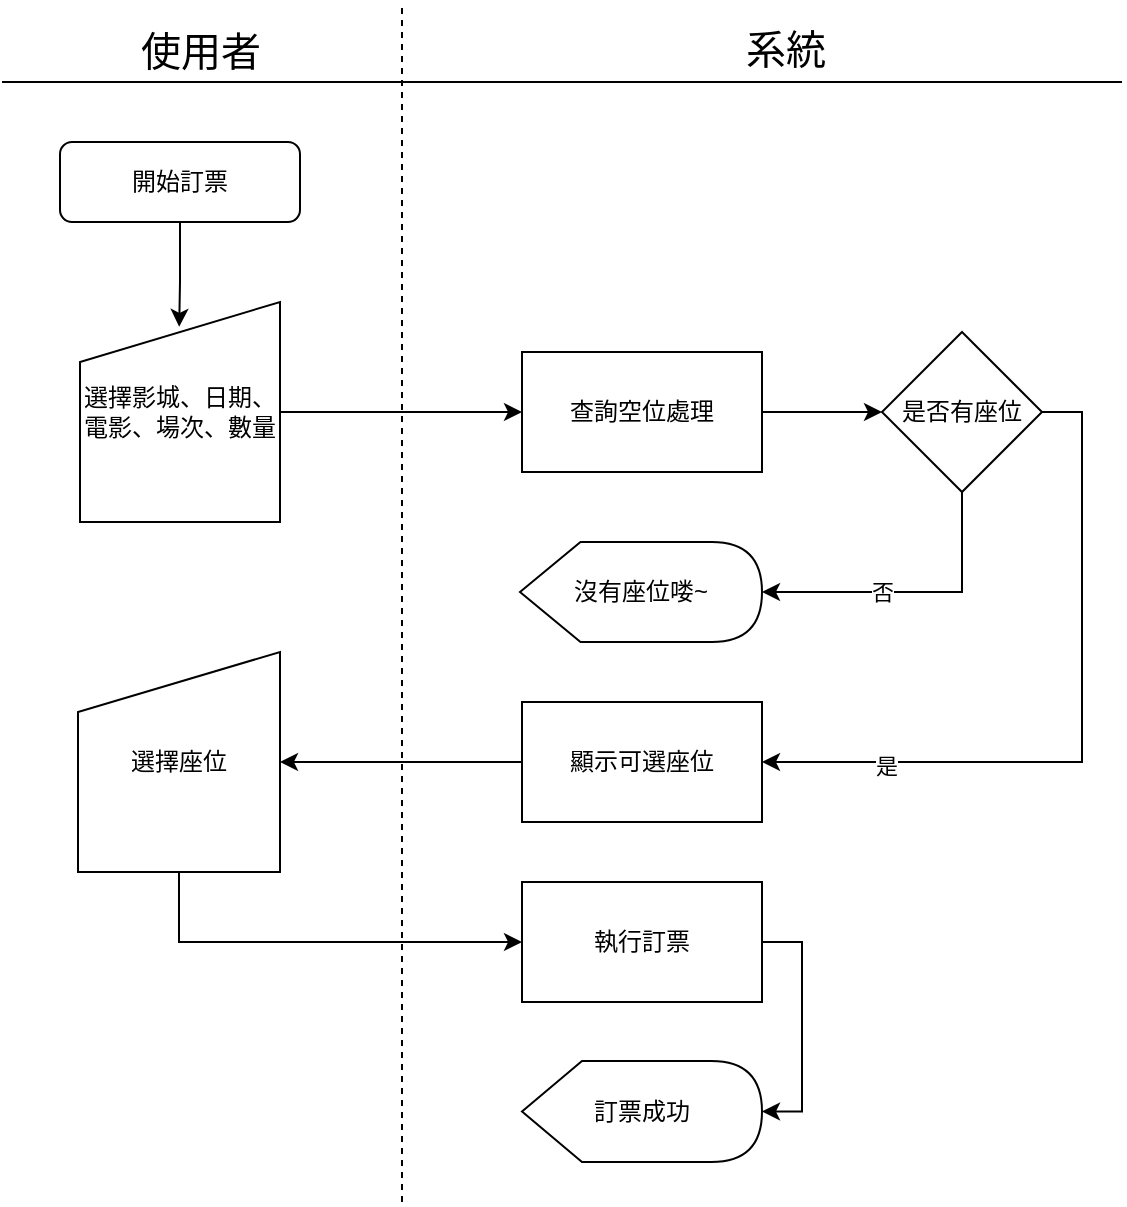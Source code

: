 <mxfile version="13.0.3" type="device"><diagram id="C5RBs43oDa-KdzZeNtuy" name="Page-1"><mxGraphModel dx="1264" dy="592" grid="1" gridSize="10" guides="1" tooltips="1" connect="1" arrows="1" fold="1" page="1" pageScale="1" pageWidth="827" pageHeight="1169" math="0" shadow="0"><root><mxCell id="WIyWlLk6GJQsqaUBKTNV-0"/><mxCell id="WIyWlLk6GJQsqaUBKTNV-1" parent="WIyWlLk6GJQsqaUBKTNV-0"/><mxCell id="DeXpPYWuCqwIkRiWiLgw-7" style="edgeStyle=orthogonalEdgeStyle;rounded=0;orthogonalLoop=1;jettySize=auto;html=1;exitX=0.5;exitY=1;exitDx=0;exitDy=0;entryX=0.496;entryY=0.113;entryDx=0;entryDy=0;entryPerimeter=0;" parent="WIyWlLk6GJQsqaUBKTNV-1" source="WIyWlLk6GJQsqaUBKTNV-3" target="DeXpPYWuCqwIkRiWiLgw-6" edge="1"><mxGeometry relative="1" as="geometry"><Array as="points"><mxPoint x="209" y="150"/><mxPoint x="209" y="150"/></Array></mxGeometry></mxCell><mxCell id="WIyWlLk6GJQsqaUBKTNV-3" value="&lt;font style=&quot;font-size: 12px&quot;&gt;開始訂票&lt;/font&gt;" style="rounded=1;whiteSpace=wrap;html=1;fontSize=12;glass=0;strokeWidth=1;shadow=0;" parent="WIyWlLk6GJQsqaUBKTNV-1" vertex="1"><mxGeometry x="149" y="80" width="120" height="40" as="geometry"/></mxCell><mxCell id="DeXpPYWuCqwIkRiWiLgw-0" value="&lt;font style=&quot;font-size: 20px&quot;&gt;使用者&lt;/font&gt;" style="text;html=1;align=center;verticalAlign=middle;resizable=0;points=[];autosize=1;" parent="WIyWlLk6GJQsqaUBKTNV-1" vertex="1"><mxGeometry x="179" y="24" width="80" height="20" as="geometry"/></mxCell><mxCell id="DeXpPYWuCqwIkRiWiLgw-5" value="&lt;div style=&quot;text-align: center&quot;&gt;&lt;span style=&quot;font-size: 20px&quot;&gt;&lt;font face=&quot;helvetica&quot;&gt;系統&lt;/font&gt;&lt;/span&gt;&lt;/div&gt;" style="text;whiteSpace=wrap;html=1;" parent="WIyWlLk6GJQsqaUBKTNV-1" vertex="1"><mxGeometry x="490" y="15" width="50" height="29" as="geometry"/></mxCell><mxCell id="DeXpPYWuCqwIkRiWiLgw-10" style="edgeStyle=orthogonalEdgeStyle;rounded=0;orthogonalLoop=1;jettySize=auto;html=1;exitX=1;exitY=0.5;exitDx=0;exitDy=0;entryX=0;entryY=0.5;entryDx=0;entryDy=0;" parent="WIyWlLk6GJQsqaUBKTNV-1" source="DeXpPYWuCqwIkRiWiLgw-6" target="DeXpPYWuCqwIkRiWiLgw-9" edge="1"><mxGeometry relative="1" as="geometry"/></mxCell><mxCell id="DeXpPYWuCqwIkRiWiLgw-6" value="選擇影城、日期、電影、場次、數量" style="shape=manualInput;whiteSpace=wrap;html=1;" parent="WIyWlLk6GJQsqaUBKTNV-1" vertex="1"><mxGeometry x="159" y="160" width="100" height="110" as="geometry"/></mxCell><mxCell id="DeXpPYWuCqwIkRiWiLgw-23" style="edgeStyle=orthogonalEdgeStyle;rounded=0;orthogonalLoop=1;jettySize=auto;html=1;exitX=1;exitY=0.5;exitDx=0;exitDy=0;entryX=0;entryY=0.5;entryDx=0;entryDy=0;" parent="WIyWlLk6GJQsqaUBKTNV-1" source="DeXpPYWuCqwIkRiWiLgw-9" target="DeXpPYWuCqwIkRiWiLgw-11" edge="1"><mxGeometry relative="1" as="geometry"/></mxCell><mxCell id="DeXpPYWuCqwIkRiWiLgw-9" value="查詢空位處理" style="rounded=0;whiteSpace=wrap;html=1;" parent="WIyWlLk6GJQsqaUBKTNV-1" vertex="1"><mxGeometry x="380" y="185" width="120" height="60" as="geometry"/></mxCell><mxCell id="DeXpPYWuCqwIkRiWiLgw-18" style="edgeStyle=orthogonalEdgeStyle;rounded=0;orthogonalLoop=1;jettySize=auto;html=1;entryX=1;entryY=0.5;entryDx=0;entryDy=0;entryPerimeter=0;exitX=0.5;exitY=1;exitDx=0;exitDy=0;" parent="WIyWlLk6GJQsqaUBKTNV-1" source="DeXpPYWuCqwIkRiWiLgw-11" target="DeXpPYWuCqwIkRiWiLgw-17" edge="1"><mxGeometry relative="1" as="geometry"/></mxCell><mxCell id="DeXpPYWuCqwIkRiWiLgw-21" value="否" style="edgeLabel;html=1;align=center;verticalAlign=middle;resizable=0;points=[];" parent="DeXpPYWuCqwIkRiWiLgw-18" vertex="1" connectable="0"><mxGeometry x="-0.188" relative="1" as="geometry"><mxPoint x="-29" as="offset"/></mxGeometry></mxCell><mxCell id="DeXpPYWuCqwIkRiWiLgw-25" style="edgeStyle=orthogonalEdgeStyle;rounded=0;orthogonalLoop=1;jettySize=auto;html=1;exitX=1;exitY=0.5;exitDx=0;exitDy=0;entryX=1;entryY=0.5;entryDx=0;entryDy=0;" parent="WIyWlLk6GJQsqaUBKTNV-1" source="DeXpPYWuCqwIkRiWiLgw-11" target="DeXpPYWuCqwIkRiWiLgw-24" edge="1"><mxGeometry relative="1" as="geometry"/></mxCell><mxCell id="DeXpPYWuCqwIkRiWiLgw-26" value="是" style="edgeLabel;html=1;align=center;verticalAlign=middle;resizable=0;points=[];" parent="DeXpPYWuCqwIkRiWiLgw-25" vertex="1" connectable="0"><mxGeometry x="0.652" y="2" relative="1" as="geometry"><mxPoint as="offset"/></mxGeometry></mxCell><mxCell id="DeXpPYWuCqwIkRiWiLgw-11" value="是否有座位" style="rhombus;whiteSpace=wrap;html=1;" parent="WIyWlLk6GJQsqaUBKTNV-1" vertex="1"><mxGeometry x="560" y="175" width="80" height="80" as="geometry"/></mxCell><mxCell id="DeXpPYWuCqwIkRiWiLgw-17" value="沒有座位喽~" style="shape=display;whiteSpace=wrap;html=1;" parent="WIyWlLk6GJQsqaUBKTNV-1" vertex="1"><mxGeometry x="379" y="280" width="121" height="50" as="geometry"/></mxCell><mxCell id="DeXpPYWuCqwIkRiWiLgw-35" style="edgeStyle=orthogonalEdgeStyle;rounded=0;orthogonalLoop=1;jettySize=auto;html=1;entryX=1;entryY=0.5;entryDx=0;entryDy=0;" parent="WIyWlLk6GJQsqaUBKTNV-1" source="DeXpPYWuCqwIkRiWiLgw-24" target="DeXpPYWuCqwIkRiWiLgw-27" edge="1"><mxGeometry relative="1" as="geometry"/></mxCell><mxCell id="DeXpPYWuCqwIkRiWiLgw-24" value="顯示可選座位" style="rounded=0;whiteSpace=wrap;html=1;" parent="WIyWlLk6GJQsqaUBKTNV-1" vertex="1"><mxGeometry x="380" y="360" width="120" height="60" as="geometry"/></mxCell><mxCell id="DeXpPYWuCqwIkRiWiLgw-30" style="edgeStyle=orthogonalEdgeStyle;rounded=0;orthogonalLoop=1;jettySize=auto;html=1;exitX=0.5;exitY=1;exitDx=0;exitDy=0;entryX=0;entryY=0.5;entryDx=0;entryDy=0;" parent="WIyWlLk6GJQsqaUBKTNV-1" source="DeXpPYWuCqwIkRiWiLgw-27" target="DeXpPYWuCqwIkRiWiLgw-29" edge="1"><mxGeometry relative="1" as="geometry"/></mxCell><mxCell id="DeXpPYWuCqwIkRiWiLgw-27" value="選擇座位" style="shape=manualInput;whiteSpace=wrap;html=1;" parent="WIyWlLk6GJQsqaUBKTNV-1" vertex="1"><mxGeometry x="158" y="335" width="101" height="110" as="geometry"/></mxCell><mxCell id="DeXpPYWuCqwIkRiWiLgw-32" style="edgeStyle=orthogonalEdgeStyle;rounded=0;orthogonalLoop=1;jettySize=auto;html=1;exitX=1;exitY=0.5;exitDx=0;exitDy=0;entryX=1;entryY=0.5;entryDx=0;entryDy=0;entryPerimeter=0;" parent="WIyWlLk6GJQsqaUBKTNV-1" source="DeXpPYWuCqwIkRiWiLgw-29" target="DeXpPYWuCqwIkRiWiLgw-31" edge="1"><mxGeometry relative="1" as="geometry"/></mxCell><mxCell id="DeXpPYWuCqwIkRiWiLgw-29" value="執行訂票" style="rounded=0;whiteSpace=wrap;html=1;" parent="WIyWlLk6GJQsqaUBKTNV-1" vertex="1"><mxGeometry x="380" y="450" width="120" height="60" as="geometry"/></mxCell><mxCell id="DeXpPYWuCqwIkRiWiLgw-31" value="訂票成功" style="shape=display;whiteSpace=wrap;html=1;" parent="WIyWlLk6GJQsqaUBKTNV-1" vertex="1"><mxGeometry x="380" y="539.5" width="120" height="50.5" as="geometry"/></mxCell><mxCell id="DeXpPYWuCqwIkRiWiLgw-33" value="" style="endArrow=none;dashed=1;html=1;" parent="WIyWlLk6GJQsqaUBKTNV-1" edge="1"><mxGeometry width="50" height="50" relative="1" as="geometry"><mxPoint x="320" y="610" as="sourcePoint"/><mxPoint x="320" y="10" as="targetPoint"/></mxGeometry></mxCell><mxCell id="DeXpPYWuCqwIkRiWiLgw-34" value="" style="endArrow=none;html=1;" parent="WIyWlLk6GJQsqaUBKTNV-1" edge="1"><mxGeometry width="50" height="50" relative="1" as="geometry"><mxPoint x="120" y="50" as="sourcePoint"/><mxPoint x="680" y="50" as="targetPoint"/></mxGeometry></mxCell></root></mxGraphModel></diagram></mxfile>